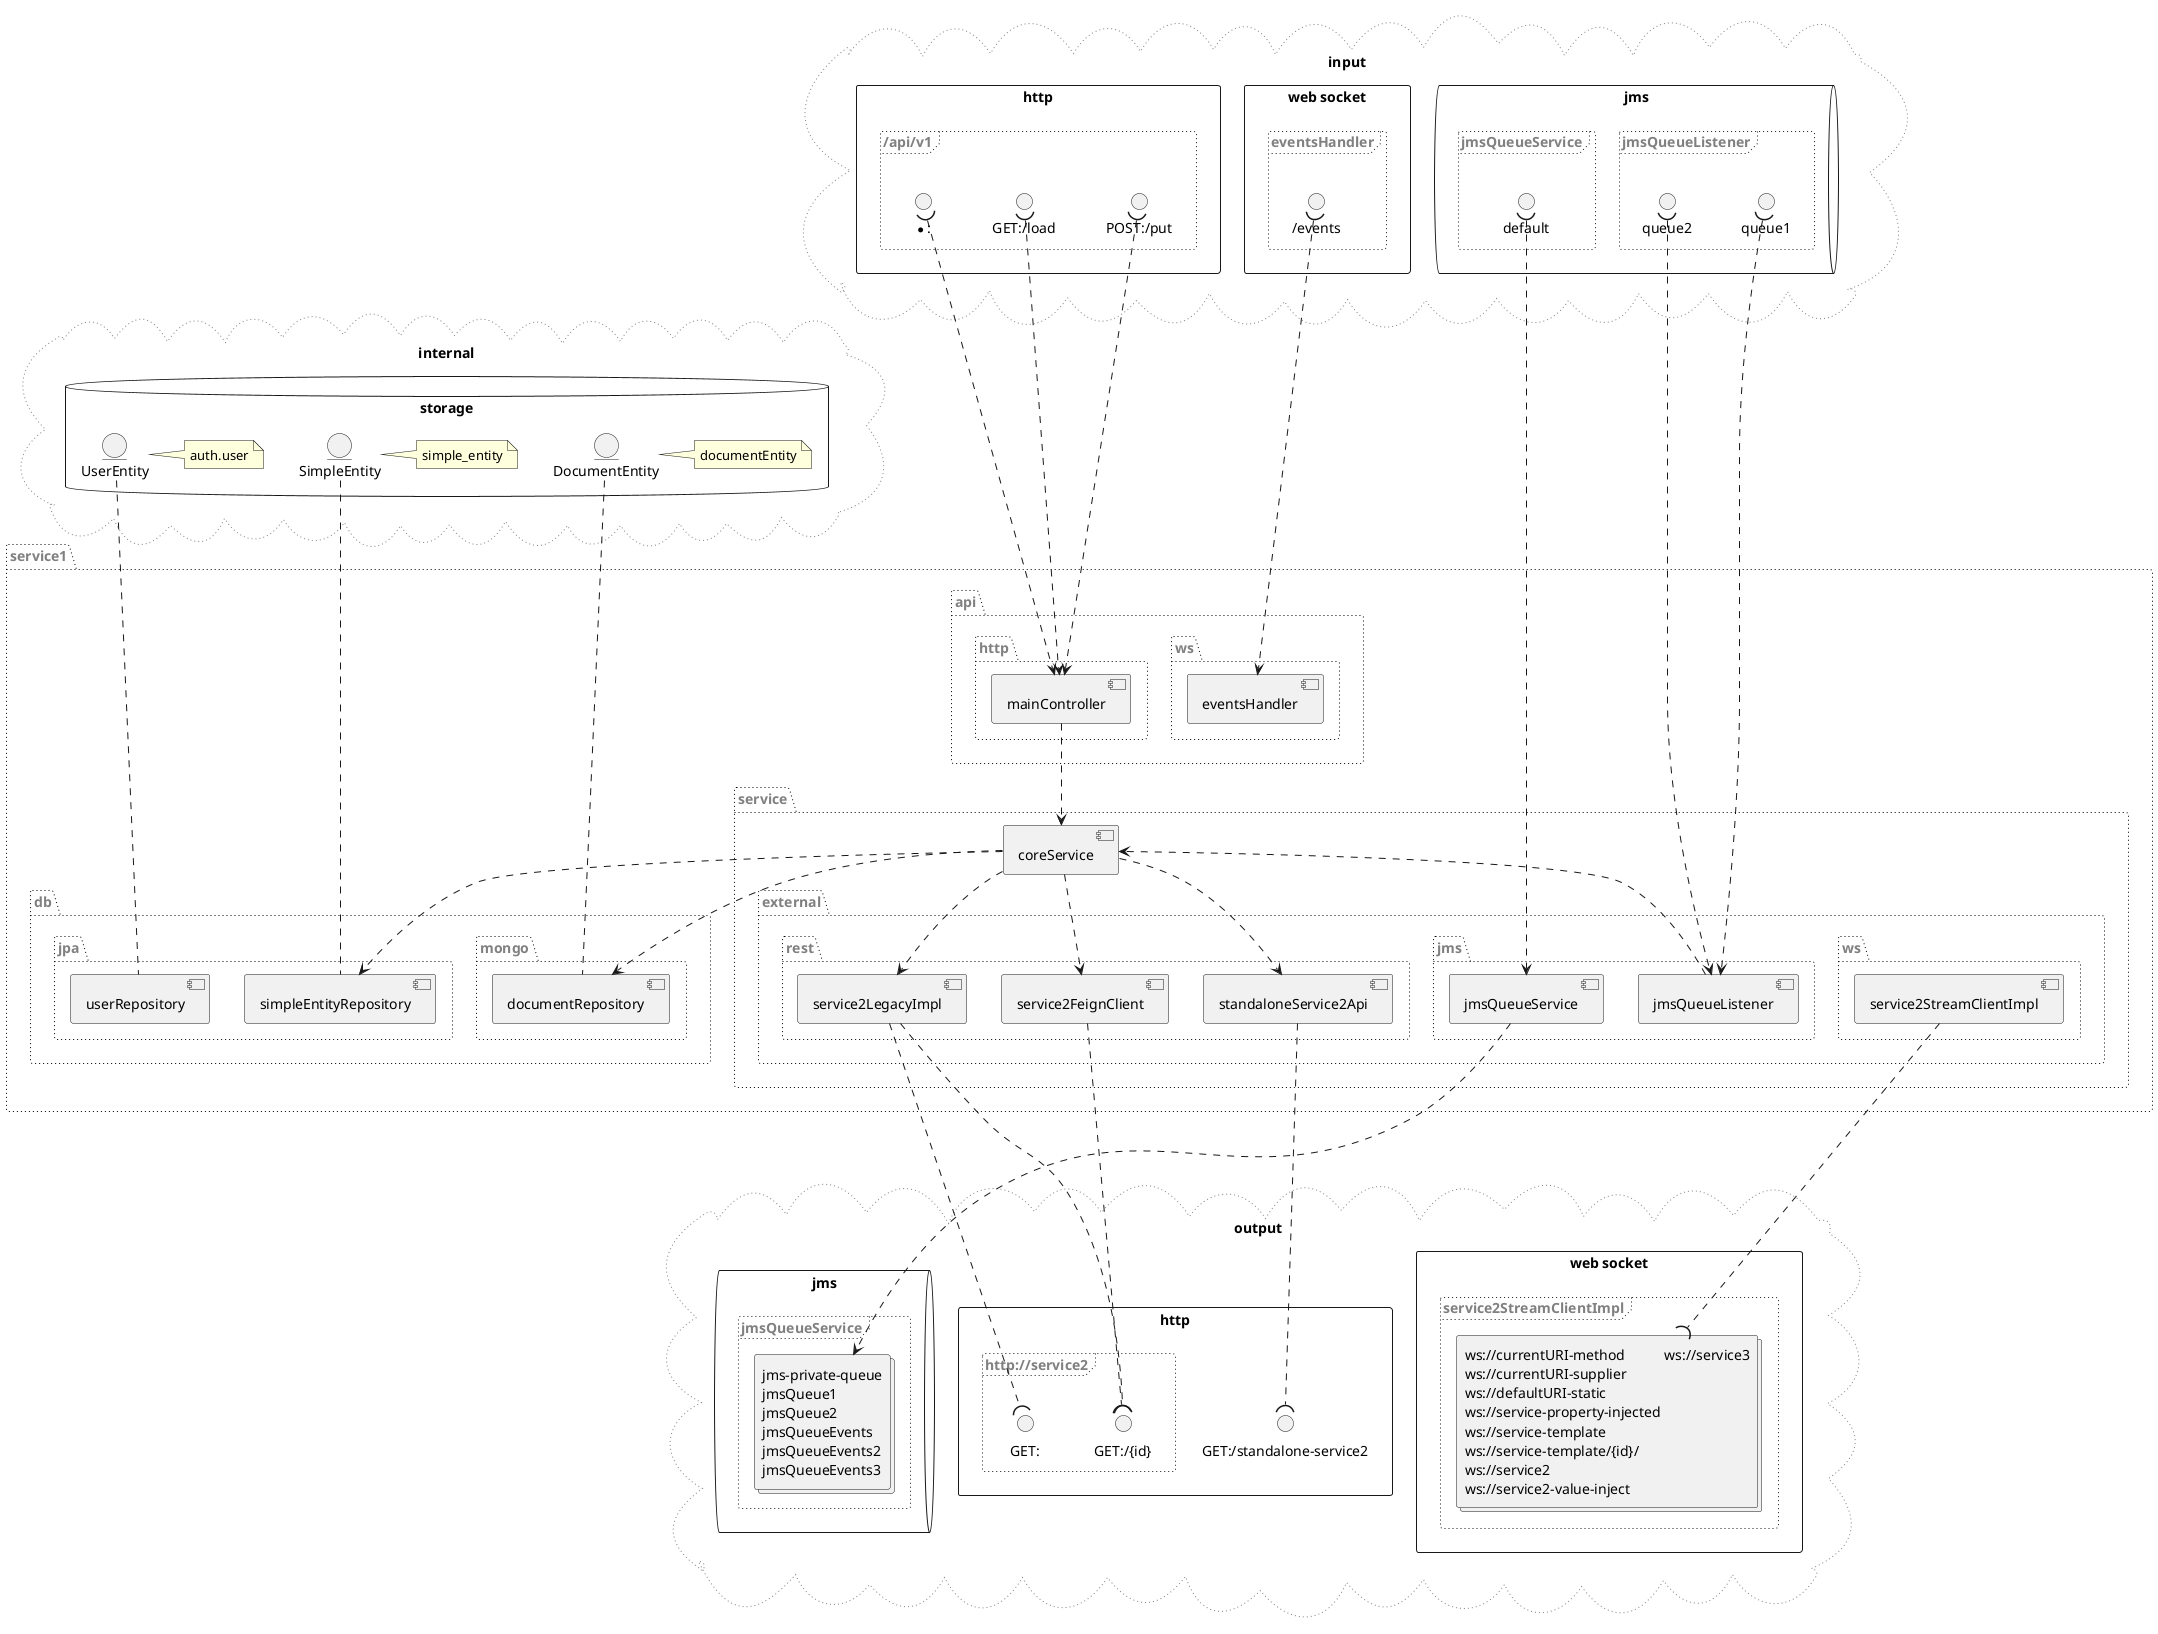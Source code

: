 @startuml
package "service1" as service1 #line.dotted;text:gray {
  package "api" as service1.api #line.dotted;text:gray {
    package "http" as service1.api.http #line.dotted;text:gray {
      component mainController as mainController
    }
    package "ws" as service1.api.ws #line.dotted;text:gray {
      component eventsHandler as eventsHandler
    }
  }
  package "db" as service1.db #line.dotted;text:gray {
    package "jpa" as service1.db.jpa #line.dotted;text:gray {
      component userRepository as userRepository
      component simpleEntityRepository as simpleEntityRepository
    }
    package "mongo" as service1.db.mongo #line.dotted;text:gray {
      component documentRepository as documentRepository
    }
  }
  package "service" as service1.service #line.dotted;text:gray {
    component coreService as coreService
    package "external" as service1.service.external #line.dotted;text:gray {
      package "jms" as service1.service.external.jms #line.dotted;text:gray {
        component jmsQueueListener as jmsQueueListener
        component jmsQueueService as jmsQueueService
      }
      package "rest" as service1.service.external.rest #line.dotted;text:gray {
        component service2LegacyImpl as service2LegacyImpl
        component standaloneService2Api as standaloneService2Api
        component service2FeignClient as service2FeignClient
      }
      package "ws" as service1.service.external.ws #line.dotted;text:gray {
        component service2StreamClientImpl as service2StreamClientImpl
      }
    }
  }
}
mainController ..> coreService
coreService ..> documentRepository
coreService ..> service2FeignClient
coreService ..> service2LegacyImpl
coreService ..> simpleEntityRepository
coreService ..> standaloneService2Api
jmsQueueListener ..> coreService
cloud "internal" as internal #line.dotted;line:gray; {
  database "storage" as internal.storage {
    entity "SimpleEntity" as internal.jpa.classservice1.db.jpa.model.SimpleEntity..simple_entity.
    note right of internal.jpa.classservice1.db.jpa.model.SimpleEntity..simple_entity.: simple_entity
    internal.jpa.classservice1.db.jpa.model.SimpleEntity..simple_entity. .... simpleEntityRepository
    entity "UserEntity" as internal.jpa.classservice1.db.jpa.model.UserEntity..auth.user.
    note right of internal.jpa.classservice1.db.jpa.model.UserEntity..auth.user.: auth.user
    internal.jpa.classservice1.db.jpa.model.UserEntity..auth.user. .... userRepository
    entity "DocumentEntity" as internal.mongo.classservice1.db.mongo.model.DocumentEntity..documentEntity.
    note right of internal.mongo.classservice1.db.mongo.model.DocumentEntity..documentEntity.: documentEntity
    internal.mongo.classservice1.db.mongo.model.DocumentEntity..documentEntity. .... documentRepository
  }
}
cloud "input" as input #line.dotted;line:gray; {
  rectangle "http" as input.http {
    frame "/api/v1" as input.http..api.v1 #line.dotted;text:gray {
      interface "*:" as in....api.v1.
      in....api.v1. )....> mainController
      interface "GET:/load" as in.GET..api.v1.load
      in.GET..api.v1.load )....> mainController
      interface "POST:/put" as in.POST..api.v1.put
      in.POST..api.v1.put )....> mainController
    }
  }
  rectangle "web socket" as input.websocket {
    frame "eventsHandler" as input.websocket.eventsHandler #line.dotted;text:gray {
      interface "/events" as in.in.ws..events
      in.in.ws..events )....> eventsHandler
    }
  }
  queue "jms" as input.jms {
    frame "jmsQueueService" as input.jms.jmsQueueService #line.dotted;text:gray {
      interface "default" as in.default.in
      in.default.in )....> jmsQueueService
    }
    frame "jmsQueueListener" as input.jms.jmsQueueListener #line.dotted;text:gray {
      interface "queue1" as in.queue1.in
      in.queue1.in )....> jmsQueueListener
      interface "queue2" as in.queue2.in
      in.queue2.in )....> jmsQueueListener
    }
  }
}
cloud "output" as output #line.dotted;line:gray; {
  rectangle "http" as output.http {
    interface "GET:/standalone-service2" as out.GET.standalone.service2..id.
    standaloneService2Api ....( out.GET.standalone.service2..id.
    frame "http://service2" as output.http.http...service2 #line.dotted;text:gray {
      interface "GET:" as out.GET.http...service2
      service2LegacyImpl ....( out.GET.http...service2
      interface "GET:/{id}" as out.GET.http...service2..id.
      service2LegacyImpl ....( out.GET.http...service2..id.
      service2FeignClient ....( out.GET.http...service2..id.
    }
  }
  rectangle "web socket" as output.websocket {
    frame "service2StreamClientImpl" as output.websocket.service2StreamClientImpl #line.dotted;text:gray {
      collections "<#transparent,transparent>|ws://currentURI-method |ws://service3|\n\
<#transparent,transparent>|ws://currentURI-supplier | |\n\
<#transparent,transparent>|ws://defaultURI-static | |\n\
<#transparent,transparent>|ws://service-property-injected | |\n\
<#transparent,transparent>|ws://service-template | |\n\
<#transparent,transparent>|ws://service-template/{id}/ | |\n\
<#transparent,transparent>|ws://service2 | |\n\
<#transparent,transparent>|ws://service2-value-inject | |" as service2StreamClientImpl.interfaces
      service2StreamClientImpl ....( service2StreamClientImpl.interfaces
    }
  }
  queue "jms" as output.jms {
    frame "jmsQueueService" as output.jms.jmsQueueService #line.dotted;text:gray {
      collections "<#transparent,transparent>|jms-private-queue|\n\
<#transparent,transparent>|jmsQueue1|\n\
<#transparent,transparent>|jmsQueue2|\n\
<#transparent,transparent>|jmsQueueEvents|\n\
<#transparent,transparent>|jmsQueueEvents2|\n\
<#transparent,transparent>|jmsQueueEvents3|" as jmsQueueService.interfaces
      jmsQueueService ....> jmsQueueService.interfaces
    }
  }
}
@enduml
